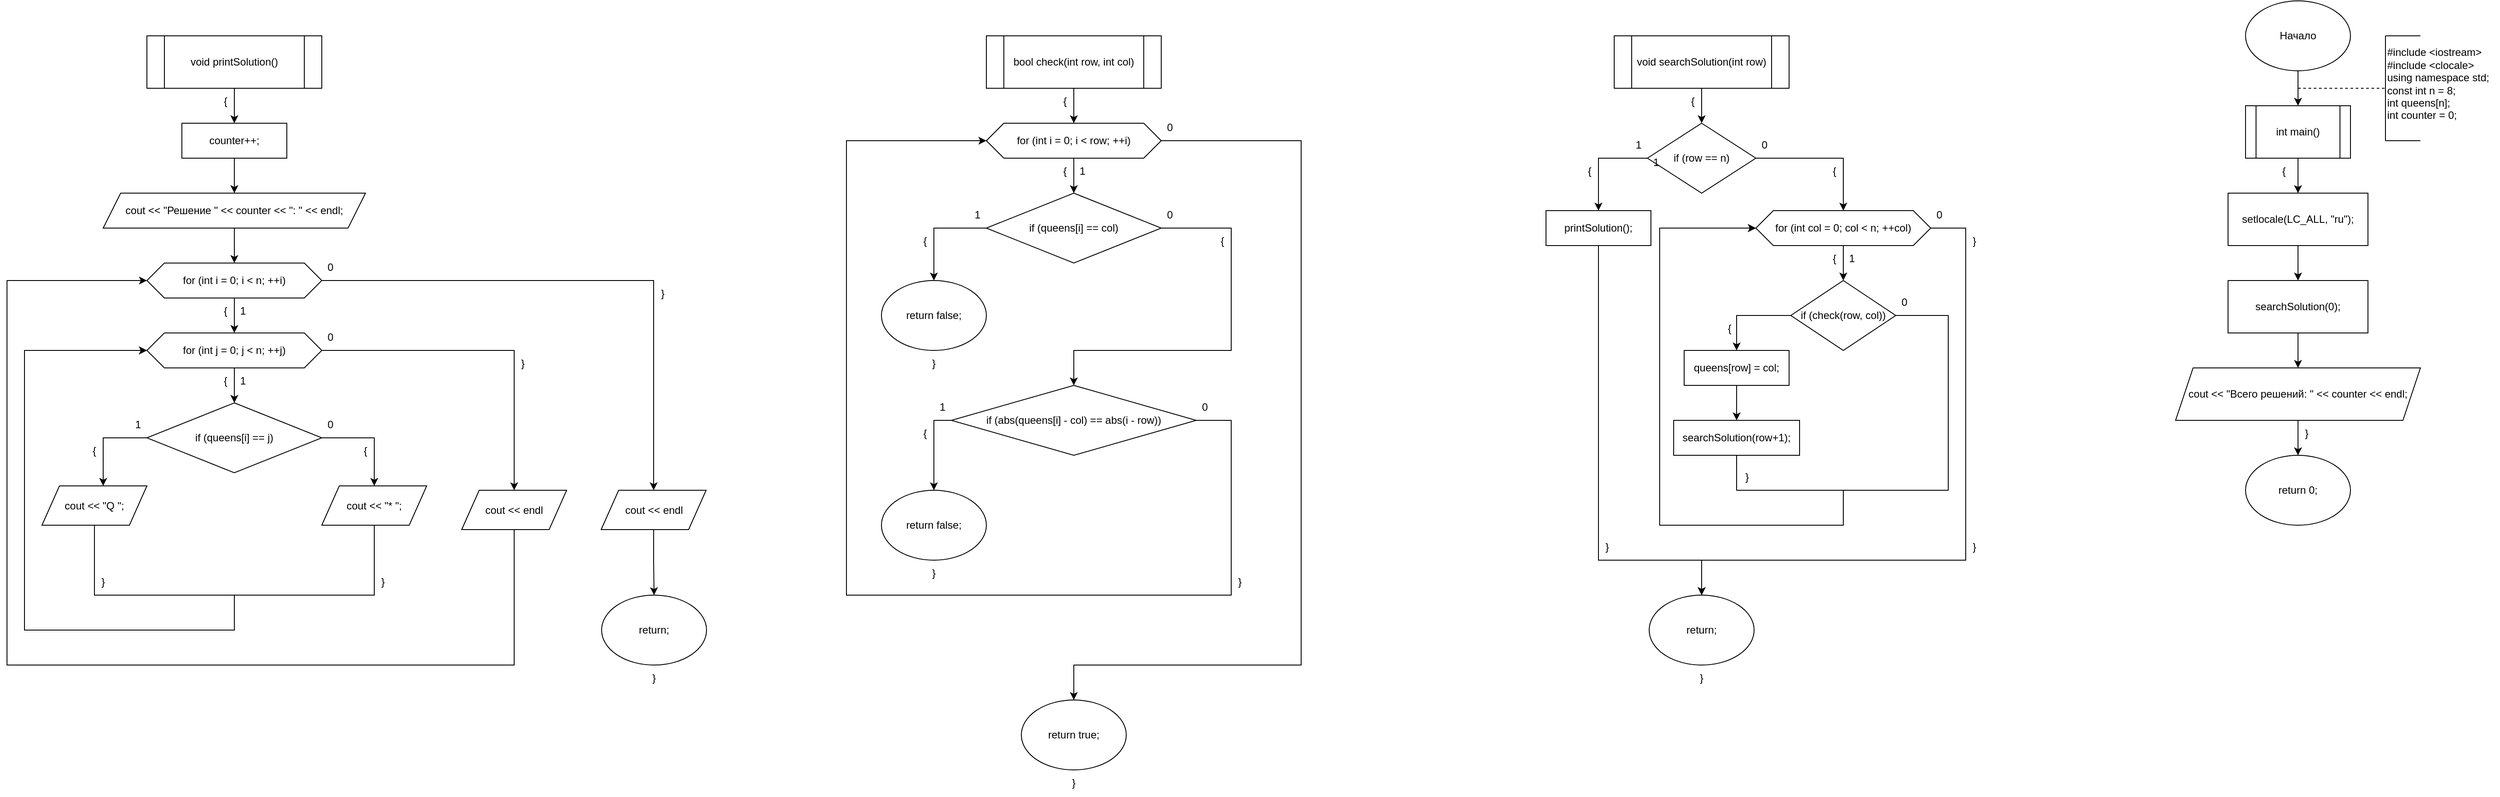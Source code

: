 <mxfile version="26.0.4">
  <diagram name="Страница — 1" id="rJi3xO7tua9apViE8GUg">
    <mxGraphModel dx="3635" dy="844" grid="0" gridSize="10" guides="1" tooltips="1" connect="1" arrows="1" fold="1" page="0" pageScale="1" pageWidth="827" pageHeight="1169" math="0" shadow="0">
      <root>
        <mxCell id="0" />
        <mxCell id="1" parent="0" />
        <mxCell id="iYY0_jTWg9ec6acnx6gv-4" style="edgeStyle=orthogonalEdgeStyle;rounded=0;orthogonalLoop=1;jettySize=auto;html=1;entryX=0.5;entryY=0;entryDx=0;entryDy=0;" edge="1" parent="1" source="iYY0_jTWg9ec6acnx6gv-1" target="iYY0_jTWg9ec6acnx6gv-3">
          <mxGeometry relative="1" as="geometry" />
        </mxCell>
        <mxCell id="iYY0_jTWg9ec6acnx6gv-1" value="Начало" style="ellipse;whiteSpace=wrap;html=1;" vertex="1" parent="1">
          <mxGeometry x="360" width="120" height="80" as="geometry" />
        </mxCell>
        <mxCell id="iYY0_jTWg9ec6acnx6gv-2" value="#include &amp;lt;iostream&amp;gt;&lt;div&gt;#include &amp;lt;clocale&amp;gt;&lt;/div&gt;&lt;div&gt;using namespace std;&lt;/div&gt;&lt;div&gt;const int n = 8;&lt;/div&gt;&lt;div&gt;int queens[n];&lt;/div&gt;&lt;div&gt;int counter = 0;&lt;/div&gt;" style="text;html=1;align=left;verticalAlign=middle;whiteSpace=wrap;rounded=0;" vertex="1" parent="1">
          <mxGeometry x="520" y="50" width="130" height="90" as="geometry" />
        </mxCell>
        <mxCell id="iYY0_jTWg9ec6acnx6gv-10" style="edgeStyle=orthogonalEdgeStyle;rounded=0;orthogonalLoop=1;jettySize=auto;html=1;entryX=0.5;entryY=0;entryDx=0;entryDy=0;" edge="1" parent="1" source="iYY0_jTWg9ec6acnx6gv-3" target="iYY0_jTWg9ec6acnx6gv-9">
          <mxGeometry relative="1" as="geometry" />
        </mxCell>
        <mxCell id="iYY0_jTWg9ec6acnx6gv-3" value="int main()" style="shape=process;whiteSpace=wrap;html=1;backgroundOutline=1;" vertex="1" parent="1">
          <mxGeometry x="360" y="120" width="120" height="60" as="geometry" />
        </mxCell>
        <mxCell id="iYY0_jTWg9ec6acnx6gv-5" value="" style="endArrow=none;dashed=1;html=1;rounded=0;" edge="1" parent="1">
          <mxGeometry width="50" height="50" relative="1" as="geometry">
            <mxPoint x="420" y="100" as="sourcePoint" />
            <mxPoint x="520" y="100" as="targetPoint" />
          </mxGeometry>
        </mxCell>
        <mxCell id="iYY0_jTWg9ec6acnx6gv-6" value="" style="endArrow=none;html=1;rounded=0;" edge="1" parent="1">
          <mxGeometry width="50" height="50" relative="1" as="geometry">
            <mxPoint x="520" y="160" as="sourcePoint" />
            <mxPoint x="520" y="40" as="targetPoint" />
          </mxGeometry>
        </mxCell>
        <mxCell id="iYY0_jTWg9ec6acnx6gv-7" value="" style="endArrow=none;html=1;rounded=0;" edge="1" parent="1">
          <mxGeometry width="50" height="50" relative="1" as="geometry">
            <mxPoint x="520" y="40" as="sourcePoint" />
            <mxPoint x="560" y="40" as="targetPoint" />
          </mxGeometry>
        </mxCell>
        <mxCell id="iYY0_jTWg9ec6acnx6gv-8" value="" style="endArrow=none;html=1;rounded=0;" edge="1" parent="1">
          <mxGeometry width="50" height="50" relative="1" as="geometry">
            <mxPoint x="520" y="160" as="sourcePoint" />
            <mxPoint x="560" y="160" as="targetPoint" />
          </mxGeometry>
        </mxCell>
        <mxCell id="iYY0_jTWg9ec6acnx6gv-12" style="edgeStyle=orthogonalEdgeStyle;rounded=0;orthogonalLoop=1;jettySize=auto;html=1;" edge="1" parent="1" source="iYY0_jTWg9ec6acnx6gv-9" target="iYY0_jTWg9ec6acnx6gv-11">
          <mxGeometry relative="1" as="geometry" />
        </mxCell>
        <mxCell id="iYY0_jTWg9ec6acnx6gv-9" value="setlocale(LC_ALL, &quot;ru&quot;);" style="rounded=0;whiteSpace=wrap;html=1;" vertex="1" parent="1">
          <mxGeometry x="340" y="220" width="160" height="60" as="geometry" />
        </mxCell>
        <mxCell id="iYY0_jTWg9ec6acnx6gv-14" style="edgeStyle=orthogonalEdgeStyle;rounded=0;orthogonalLoop=1;jettySize=auto;html=1;entryX=0.5;entryY=0;entryDx=0;entryDy=0;" edge="1" parent="1" source="iYY0_jTWg9ec6acnx6gv-11" target="iYY0_jTWg9ec6acnx6gv-13">
          <mxGeometry relative="1" as="geometry" />
        </mxCell>
        <mxCell id="iYY0_jTWg9ec6acnx6gv-11" value="searchSolution(0);" style="rounded=0;whiteSpace=wrap;html=1;" vertex="1" parent="1">
          <mxGeometry x="340" y="320" width="160" height="60" as="geometry" />
        </mxCell>
        <mxCell id="iYY0_jTWg9ec6acnx6gv-16" style="edgeStyle=orthogonalEdgeStyle;rounded=0;orthogonalLoop=1;jettySize=auto;html=1;entryX=0.5;entryY=0;entryDx=0;entryDy=0;" edge="1" parent="1" source="iYY0_jTWg9ec6acnx6gv-13" target="iYY0_jTWg9ec6acnx6gv-15">
          <mxGeometry relative="1" as="geometry" />
        </mxCell>
        <mxCell id="iYY0_jTWg9ec6acnx6gv-13" value="cout &amp;lt;&amp;lt; &quot;Всего решений: &quot; &amp;lt;&amp;lt; counter &amp;lt;&amp;lt; endl;" style="shape=parallelogram;perimeter=parallelogramPerimeter;whiteSpace=wrap;html=1;fixedSize=1;" vertex="1" parent="1">
          <mxGeometry x="280" y="420" width="280" height="60" as="geometry" />
        </mxCell>
        <mxCell id="iYY0_jTWg9ec6acnx6gv-15" value="return 0;" style="ellipse;whiteSpace=wrap;html=1;" vertex="1" parent="1">
          <mxGeometry x="360" y="520" width="120" height="80" as="geometry" />
        </mxCell>
        <mxCell id="iYY0_jTWg9ec6acnx6gv-19" style="edgeStyle=orthogonalEdgeStyle;rounded=0;orthogonalLoop=1;jettySize=auto;html=1;entryX=0.5;entryY=0;entryDx=0;entryDy=0;" edge="1" parent="1" source="iYY0_jTWg9ec6acnx6gv-17" target="iYY0_jTWg9ec6acnx6gv-18">
          <mxGeometry relative="1" as="geometry" />
        </mxCell>
        <mxCell id="iYY0_jTWg9ec6acnx6gv-17" value="void searchSolution(int row)" style="shape=process;whiteSpace=wrap;html=1;backgroundOutline=1;" vertex="1" parent="1">
          <mxGeometry x="-362" y="40" width="200" height="60" as="geometry" />
        </mxCell>
        <mxCell id="iYY0_jTWg9ec6acnx6gv-21" style="edgeStyle=orthogonalEdgeStyle;rounded=0;orthogonalLoop=1;jettySize=auto;html=1;entryX=0.5;entryY=0;entryDx=0;entryDy=0;" edge="1" parent="1" source="iYY0_jTWg9ec6acnx6gv-18" target="iYY0_jTWg9ec6acnx6gv-20">
          <mxGeometry relative="1" as="geometry">
            <Array as="points">
              <mxPoint x="-380" y="180" />
            </Array>
          </mxGeometry>
        </mxCell>
        <mxCell id="iYY0_jTWg9ec6acnx6gv-23" style="edgeStyle=orthogonalEdgeStyle;rounded=0;orthogonalLoop=1;jettySize=auto;html=1;entryX=0.5;entryY=0;entryDx=0;entryDy=0;" edge="1" parent="1" source="iYY0_jTWg9ec6acnx6gv-18" target="iYY0_jTWg9ec6acnx6gv-22">
          <mxGeometry relative="1" as="geometry">
            <Array as="points">
              <mxPoint x="-100" y="180" />
            </Array>
          </mxGeometry>
        </mxCell>
        <mxCell id="iYY0_jTWg9ec6acnx6gv-18" value="if (row == n)" style="rhombus;whiteSpace=wrap;html=1;" vertex="1" parent="1">
          <mxGeometry x="-324" y="140" width="124" height="80" as="geometry" />
        </mxCell>
        <mxCell id="iYY0_jTWg9ec6acnx6gv-34" style="edgeStyle=orthogonalEdgeStyle;rounded=0;orthogonalLoop=1;jettySize=auto;html=1;entryX=0.5;entryY=0;entryDx=0;entryDy=0;" edge="1" parent="1" source="iYY0_jTWg9ec6acnx6gv-20" target="iYY0_jTWg9ec6acnx6gv-33">
          <mxGeometry relative="1" as="geometry">
            <Array as="points">
              <mxPoint x="-380" y="640" />
              <mxPoint x="-262" y="640" />
            </Array>
          </mxGeometry>
        </mxCell>
        <mxCell id="iYY0_jTWg9ec6acnx6gv-20" value="printSolution();" style="rounded=0;whiteSpace=wrap;html=1;" vertex="1" parent="1">
          <mxGeometry x="-440" y="240" width="120" height="40" as="geometry" />
        </mxCell>
        <mxCell id="iYY0_jTWg9ec6acnx6gv-25" style="edgeStyle=orthogonalEdgeStyle;rounded=0;orthogonalLoop=1;jettySize=auto;html=1;entryX=0.5;entryY=0;entryDx=0;entryDy=0;" edge="1" parent="1" source="iYY0_jTWg9ec6acnx6gv-22" target="iYY0_jTWg9ec6acnx6gv-24">
          <mxGeometry relative="1" as="geometry" />
        </mxCell>
        <mxCell id="iYY0_jTWg9ec6acnx6gv-35" style="edgeStyle=orthogonalEdgeStyle;rounded=0;orthogonalLoop=1;jettySize=auto;html=1;entryX=0.5;entryY=0;entryDx=0;entryDy=0;" edge="1" parent="1" source="iYY0_jTWg9ec6acnx6gv-22" target="iYY0_jTWg9ec6acnx6gv-33">
          <mxGeometry relative="1" as="geometry">
            <Array as="points">
              <mxPoint x="40" y="260" />
              <mxPoint x="40" y="640" />
              <mxPoint x="-262" y="640" />
            </Array>
          </mxGeometry>
        </mxCell>
        <mxCell id="iYY0_jTWg9ec6acnx6gv-22" value="for (int col = 0; col &amp;lt; n; ++col)" style="shape=hexagon;perimeter=hexagonPerimeter2;whiteSpace=wrap;html=1;fixedSize=1;" vertex="1" parent="1">
          <mxGeometry x="-200" y="240" width="200" height="40" as="geometry" />
        </mxCell>
        <mxCell id="iYY0_jTWg9ec6acnx6gv-27" style="edgeStyle=orthogonalEdgeStyle;rounded=0;orthogonalLoop=1;jettySize=auto;html=1;entryX=0.5;entryY=0;entryDx=0;entryDy=0;" edge="1" parent="1" source="iYY0_jTWg9ec6acnx6gv-24" target="iYY0_jTWg9ec6acnx6gv-26">
          <mxGeometry relative="1" as="geometry" />
        </mxCell>
        <mxCell id="iYY0_jTWg9ec6acnx6gv-31" style="edgeStyle=orthogonalEdgeStyle;rounded=0;orthogonalLoop=1;jettySize=auto;html=1;entryX=0;entryY=0.5;entryDx=0;entryDy=0;" edge="1" parent="1" source="iYY0_jTWg9ec6acnx6gv-24" target="iYY0_jTWg9ec6acnx6gv-22">
          <mxGeometry relative="1" as="geometry">
            <Array as="points">
              <mxPoint x="20" y="360" />
              <mxPoint x="20" y="560" />
              <mxPoint x="-100" y="560" />
              <mxPoint x="-100" y="600" />
              <mxPoint x="-310" y="600" />
              <mxPoint x="-310" y="260" />
            </Array>
          </mxGeometry>
        </mxCell>
        <mxCell id="iYY0_jTWg9ec6acnx6gv-24" value="if (check(row, col))" style="rhombus;whiteSpace=wrap;html=1;" vertex="1" parent="1">
          <mxGeometry x="-160" y="320" width="120" height="80" as="geometry" />
        </mxCell>
        <mxCell id="iYY0_jTWg9ec6acnx6gv-29" style="edgeStyle=orthogonalEdgeStyle;rounded=0;orthogonalLoop=1;jettySize=auto;html=1;entryX=0.5;entryY=0;entryDx=0;entryDy=0;" edge="1" parent="1" source="iYY0_jTWg9ec6acnx6gv-26" target="iYY0_jTWg9ec6acnx6gv-28">
          <mxGeometry relative="1" as="geometry" />
        </mxCell>
        <mxCell id="iYY0_jTWg9ec6acnx6gv-26" value="queens[row] = col;" style="rounded=0;whiteSpace=wrap;html=1;" vertex="1" parent="1">
          <mxGeometry x="-282" y="400" width="120" height="40" as="geometry" />
        </mxCell>
        <mxCell id="iYY0_jTWg9ec6acnx6gv-30" style="edgeStyle=orthogonalEdgeStyle;rounded=0;orthogonalLoop=1;jettySize=auto;html=1;entryX=0;entryY=0.5;entryDx=0;entryDy=0;" edge="1" parent="1" source="iYY0_jTWg9ec6acnx6gv-28" target="iYY0_jTWg9ec6acnx6gv-22">
          <mxGeometry relative="1" as="geometry">
            <Array as="points">
              <mxPoint x="-222" y="560" />
              <mxPoint x="-100" y="560" />
              <mxPoint x="-100" y="600" />
              <mxPoint x="-310" y="600" />
              <mxPoint x="-310" y="260" />
            </Array>
          </mxGeometry>
        </mxCell>
        <mxCell id="iYY0_jTWg9ec6acnx6gv-28" value="searchSolution(row+1);" style="rounded=0;whiteSpace=wrap;html=1;" vertex="1" parent="1">
          <mxGeometry x="-294" y="480" width="144" height="40" as="geometry" />
        </mxCell>
        <mxCell id="iYY0_jTWg9ec6acnx6gv-33" value="return;" style="ellipse;whiteSpace=wrap;html=1;" vertex="1" parent="1">
          <mxGeometry x="-322" y="680" width="120" height="80" as="geometry" />
        </mxCell>
        <mxCell id="iYY0_jTWg9ec6acnx6gv-39" style="edgeStyle=orthogonalEdgeStyle;rounded=0;orthogonalLoop=1;jettySize=auto;html=1;entryX=0.5;entryY=0;entryDx=0;entryDy=0;" edge="1" parent="1" source="iYY0_jTWg9ec6acnx6gv-37" target="iYY0_jTWg9ec6acnx6gv-38">
          <mxGeometry relative="1" as="geometry" />
        </mxCell>
        <mxCell id="iYY0_jTWg9ec6acnx6gv-37" value="bool check(int row, int col)" style="shape=process;whiteSpace=wrap;html=1;backgroundOutline=1;" vertex="1" parent="1">
          <mxGeometry x="-1080" y="40" width="200" height="60" as="geometry" />
        </mxCell>
        <mxCell id="iYY0_jTWg9ec6acnx6gv-41" style="edgeStyle=orthogonalEdgeStyle;rounded=0;orthogonalLoop=1;jettySize=auto;html=1;entryX=0.5;entryY=0;entryDx=0;entryDy=0;" edge="1" parent="1" source="iYY0_jTWg9ec6acnx6gv-38" target="iYY0_jTWg9ec6acnx6gv-40">
          <mxGeometry relative="1" as="geometry" />
        </mxCell>
        <mxCell id="iYY0_jTWg9ec6acnx6gv-52" style="edgeStyle=orthogonalEdgeStyle;rounded=0;orthogonalLoop=1;jettySize=auto;html=1;entryX=0.5;entryY=0;entryDx=0;entryDy=0;" edge="1" parent="1" source="iYY0_jTWg9ec6acnx6gv-38" target="iYY0_jTWg9ec6acnx6gv-49">
          <mxGeometry relative="1" as="geometry">
            <Array as="points">
              <mxPoint x="-720" y="160" />
              <mxPoint x="-720" y="760" />
              <mxPoint x="-980" y="760" />
            </Array>
          </mxGeometry>
        </mxCell>
        <mxCell id="iYY0_jTWg9ec6acnx6gv-38" value="for (int i = 0; i &amp;lt; row; ++i)" style="shape=hexagon;perimeter=hexagonPerimeter2;whiteSpace=wrap;html=1;fixedSize=1;" vertex="1" parent="1">
          <mxGeometry x="-1080" y="140" width="200" height="40" as="geometry" />
        </mxCell>
        <mxCell id="iYY0_jTWg9ec6acnx6gv-43" style="edgeStyle=orthogonalEdgeStyle;rounded=0;orthogonalLoop=1;jettySize=auto;html=1;entryX=0.5;entryY=0;entryDx=0;entryDy=0;" edge="1" parent="1" source="iYY0_jTWg9ec6acnx6gv-40" target="iYY0_jTWg9ec6acnx6gv-42">
          <mxGeometry relative="1" as="geometry">
            <Array as="points">
              <mxPoint x="-1140" y="260" />
            </Array>
          </mxGeometry>
        </mxCell>
        <mxCell id="iYY0_jTWg9ec6acnx6gv-46" style="edgeStyle=orthogonalEdgeStyle;rounded=0;orthogonalLoop=1;jettySize=auto;html=1;entryX=0.5;entryY=0;entryDx=0;entryDy=0;" edge="1" parent="1" source="iYY0_jTWg9ec6acnx6gv-40" target="iYY0_jTWg9ec6acnx6gv-44">
          <mxGeometry relative="1" as="geometry">
            <Array as="points">
              <mxPoint x="-800" y="260" />
              <mxPoint x="-800" y="400" />
              <mxPoint x="-980" y="400" />
            </Array>
          </mxGeometry>
        </mxCell>
        <mxCell id="iYY0_jTWg9ec6acnx6gv-40" value="if (queens[i] == col)" style="rhombus;whiteSpace=wrap;html=1;" vertex="1" parent="1">
          <mxGeometry x="-1080" y="220" width="200" height="80" as="geometry" />
        </mxCell>
        <mxCell id="iYY0_jTWg9ec6acnx6gv-42" value="return false;" style="ellipse;whiteSpace=wrap;html=1;" vertex="1" parent="1">
          <mxGeometry x="-1200" y="320" width="120" height="80" as="geometry" />
        </mxCell>
        <mxCell id="iYY0_jTWg9ec6acnx6gv-48" style="edgeStyle=orthogonalEdgeStyle;rounded=0;orthogonalLoop=1;jettySize=auto;html=1;entryX=0.5;entryY=0;entryDx=0;entryDy=0;" edge="1" parent="1" source="iYY0_jTWg9ec6acnx6gv-44" target="iYY0_jTWg9ec6acnx6gv-47">
          <mxGeometry relative="1" as="geometry">
            <Array as="points">
              <mxPoint x="-1140" y="480" />
            </Array>
          </mxGeometry>
        </mxCell>
        <mxCell id="iYY0_jTWg9ec6acnx6gv-51" style="edgeStyle=orthogonalEdgeStyle;rounded=0;orthogonalLoop=1;jettySize=auto;html=1;entryX=0;entryY=0.5;entryDx=0;entryDy=0;" edge="1" parent="1" source="iYY0_jTWg9ec6acnx6gv-44" target="iYY0_jTWg9ec6acnx6gv-38">
          <mxGeometry relative="1" as="geometry">
            <Array as="points">
              <mxPoint x="-800" y="480" />
              <mxPoint x="-800" y="680" />
              <mxPoint x="-1240" y="680" />
              <mxPoint x="-1240" y="160" />
            </Array>
          </mxGeometry>
        </mxCell>
        <mxCell id="iYY0_jTWg9ec6acnx6gv-44" value="if (abs(queens[i] - col) == abs(i - row))" style="rhombus;whiteSpace=wrap;html=1;" vertex="1" parent="1">
          <mxGeometry x="-1120" y="440" width="280" height="80" as="geometry" />
        </mxCell>
        <mxCell id="iYY0_jTWg9ec6acnx6gv-47" value="return false;" style="ellipse;whiteSpace=wrap;html=1;" vertex="1" parent="1">
          <mxGeometry x="-1200" y="560" width="120" height="80" as="geometry" />
        </mxCell>
        <mxCell id="iYY0_jTWg9ec6acnx6gv-49" value="return true;" style="ellipse;whiteSpace=wrap;html=1;" vertex="1" parent="1">
          <mxGeometry x="-1040" y="800" width="120" height="80" as="geometry" />
        </mxCell>
        <mxCell id="iYY0_jTWg9ec6acnx6gv-55" style="edgeStyle=orthogonalEdgeStyle;rounded=0;orthogonalLoop=1;jettySize=auto;html=1;entryX=0.5;entryY=0;entryDx=0;entryDy=0;" edge="1" parent="1" source="iYY0_jTWg9ec6acnx6gv-53" target="iYY0_jTWg9ec6acnx6gv-54">
          <mxGeometry relative="1" as="geometry" />
        </mxCell>
        <mxCell id="iYY0_jTWg9ec6acnx6gv-53" value="void printSolution()" style="shape=process;whiteSpace=wrap;html=1;backgroundOutline=1;" vertex="1" parent="1">
          <mxGeometry x="-2040" y="40" width="200" height="60" as="geometry" />
        </mxCell>
        <mxCell id="iYY0_jTWg9ec6acnx6gv-57" style="edgeStyle=orthogonalEdgeStyle;rounded=0;orthogonalLoop=1;jettySize=auto;html=1;entryX=0.5;entryY=0;entryDx=0;entryDy=0;" edge="1" parent="1" source="iYY0_jTWg9ec6acnx6gv-54" target="iYY0_jTWg9ec6acnx6gv-56">
          <mxGeometry relative="1" as="geometry" />
        </mxCell>
        <mxCell id="iYY0_jTWg9ec6acnx6gv-54" value="counter++;" style="rounded=0;whiteSpace=wrap;html=1;" vertex="1" parent="1">
          <mxGeometry x="-2000" y="140" width="120" height="40" as="geometry" />
        </mxCell>
        <mxCell id="iYY0_jTWg9ec6acnx6gv-59" style="edgeStyle=orthogonalEdgeStyle;rounded=0;orthogonalLoop=1;jettySize=auto;html=1;entryX=0.5;entryY=0;entryDx=0;entryDy=0;" edge="1" parent="1" source="iYY0_jTWg9ec6acnx6gv-56" target="iYY0_jTWg9ec6acnx6gv-58">
          <mxGeometry relative="1" as="geometry" />
        </mxCell>
        <mxCell id="iYY0_jTWg9ec6acnx6gv-56" value="cout &amp;lt;&amp;lt; &quot;Решение &quot; &amp;lt;&amp;lt; counter &amp;lt;&amp;lt; &quot;: &quot; &amp;lt;&amp;lt; endl;" style="shape=parallelogram;perimeter=parallelogramPerimeter;whiteSpace=wrap;html=1;fixedSize=1;" vertex="1" parent="1">
          <mxGeometry x="-2090" y="220" width="300" height="40" as="geometry" />
        </mxCell>
        <mxCell id="iYY0_jTWg9ec6acnx6gv-61" style="edgeStyle=orthogonalEdgeStyle;rounded=0;orthogonalLoop=1;jettySize=auto;html=1;entryX=0.5;entryY=0;entryDx=0;entryDy=0;" edge="1" parent="1" source="iYY0_jTWg9ec6acnx6gv-58" target="iYY0_jTWg9ec6acnx6gv-60">
          <mxGeometry relative="1" as="geometry" />
        </mxCell>
        <mxCell id="iYY0_jTWg9ec6acnx6gv-77" style="edgeStyle=orthogonalEdgeStyle;rounded=0;orthogonalLoop=1;jettySize=auto;html=1;entryX=0.5;entryY=0;entryDx=0;entryDy=0;" edge="1" parent="1" source="iYY0_jTWg9ec6acnx6gv-58" target="iYY0_jTWg9ec6acnx6gv-76">
          <mxGeometry relative="1" as="geometry" />
        </mxCell>
        <mxCell id="iYY0_jTWg9ec6acnx6gv-58" value="for (int i = 0; i &amp;lt; n; ++i)" style="shape=hexagon;perimeter=hexagonPerimeter2;whiteSpace=wrap;html=1;fixedSize=1;" vertex="1" parent="1">
          <mxGeometry x="-2040" y="300" width="200" height="40" as="geometry" />
        </mxCell>
        <mxCell id="iYY0_jTWg9ec6acnx6gv-64" style="edgeStyle=orthogonalEdgeStyle;rounded=0;orthogonalLoop=1;jettySize=auto;html=1;entryX=0.5;entryY=0;entryDx=0;entryDy=0;" edge="1" parent="1" source="iYY0_jTWg9ec6acnx6gv-60" target="iYY0_jTWg9ec6acnx6gv-63">
          <mxGeometry relative="1" as="geometry" />
        </mxCell>
        <mxCell id="iYY0_jTWg9ec6acnx6gv-73" style="edgeStyle=orthogonalEdgeStyle;rounded=0;orthogonalLoop=1;jettySize=auto;html=1;entryX=0.5;entryY=0;entryDx=0;entryDy=0;" edge="1" parent="1" source="iYY0_jTWg9ec6acnx6gv-60" target="iYY0_jTWg9ec6acnx6gv-72">
          <mxGeometry relative="1" as="geometry" />
        </mxCell>
        <mxCell id="iYY0_jTWg9ec6acnx6gv-60" value="for (int j = 0; j &amp;lt; n; ++j)" style="shape=hexagon;perimeter=hexagonPerimeter2;whiteSpace=wrap;html=1;fixedSize=1;" vertex="1" parent="1">
          <mxGeometry x="-2040" y="380" width="200" height="40" as="geometry" />
        </mxCell>
        <mxCell id="iYY0_jTWg9ec6acnx6gv-66" style="edgeStyle=orthogonalEdgeStyle;rounded=0;orthogonalLoop=1;jettySize=auto;html=1;" edge="1" parent="1" source="iYY0_jTWg9ec6acnx6gv-63" target="iYY0_jTWg9ec6acnx6gv-65">
          <mxGeometry relative="1" as="geometry">
            <Array as="points">
              <mxPoint x="-2090" y="500" />
            </Array>
          </mxGeometry>
        </mxCell>
        <mxCell id="iYY0_jTWg9ec6acnx6gv-68" style="edgeStyle=orthogonalEdgeStyle;rounded=0;orthogonalLoop=1;jettySize=auto;html=1;entryX=0.5;entryY=0;entryDx=0;entryDy=0;" edge="1" parent="1" source="iYY0_jTWg9ec6acnx6gv-63" target="iYY0_jTWg9ec6acnx6gv-67">
          <mxGeometry relative="1" as="geometry">
            <Array as="points">
              <mxPoint x="-1780" y="500" />
            </Array>
          </mxGeometry>
        </mxCell>
        <mxCell id="iYY0_jTWg9ec6acnx6gv-63" value="if (queens[i] == j)" style="rhombus;whiteSpace=wrap;html=1;" vertex="1" parent="1">
          <mxGeometry x="-2040" y="460" width="200" height="80" as="geometry" />
        </mxCell>
        <mxCell id="iYY0_jTWg9ec6acnx6gv-70" style="edgeStyle=orthogonalEdgeStyle;rounded=0;orthogonalLoop=1;jettySize=auto;html=1;entryX=0;entryY=0.5;entryDx=0;entryDy=0;" edge="1" parent="1" source="iYY0_jTWg9ec6acnx6gv-65" target="iYY0_jTWg9ec6acnx6gv-60">
          <mxGeometry relative="1" as="geometry">
            <Array as="points">
              <mxPoint x="-2100" y="680" />
              <mxPoint x="-1940" y="680" />
              <mxPoint x="-1940" y="720" />
              <mxPoint x="-2180" y="720" />
              <mxPoint x="-2180" y="400" />
            </Array>
          </mxGeometry>
        </mxCell>
        <mxCell id="iYY0_jTWg9ec6acnx6gv-65" value="cout &amp;lt;&amp;lt; &quot;Q &quot;;" style="shape=parallelogram;perimeter=parallelogramPerimeter;whiteSpace=wrap;html=1;fixedSize=1;" vertex="1" parent="1">
          <mxGeometry x="-2160" y="555" width="120" height="45" as="geometry" />
        </mxCell>
        <mxCell id="iYY0_jTWg9ec6acnx6gv-69" style="edgeStyle=orthogonalEdgeStyle;rounded=0;orthogonalLoop=1;jettySize=auto;html=1;entryX=0;entryY=0.5;entryDx=0;entryDy=0;" edge="1" parent="1" source="iYY0_jTWg9ec6acnx6gv-67" target="iYY0_jTWg9ec6acnx6gv-60">
          <mxGeometry relative="1" as="geometry">
            <Array as="points">
              <mxPoint x="-1780" y="680" />
              <mxPoint x="-1940" y="680" />
              <mxPoint x="-1940" y="720" />
              <mxPoint x="-2180" y="720" />
              <mxPoint x="-2180" y="400" />
            </Array>
          </mxGeometry>
        </mxCell>
        <mxCell id="iYY0_jTWg9ec6acnx6gv-67" value="cout &amp;lt;&amp;lt; &quot;* &quot;;" style="shape=parallelogram;perimeter=parallelogramPerimeter;whiteSpace=wrap;html=1;fixedSize=1;" vertex="1" parent="1">
          <mxGeometry x="-1840" y="555" width="120" height="45" as="geometry" />
        </mxCell>
        <mxCell id="iYY0_jTWg9ec6acnx6gv-74" style="edgeStyle=orthogonalEdgeStyle;rounded=0;orthogonalLoop=1;jettySize=auto;html=1;entryX=0;entryY=0.5;entryDx=0;entryDy=0;" edge="1" parent="1" source="iYY0_jTWg9ec6acnx6gv-72" target="iYY0_jTWg9ec6acnx6gv-58">
          <mxGeometry relative="1" as="geometry">
            <Array as="points">
              <mxPoint x="-1620" y="760" />
              <mxPoint x="-2200" y="760" />
              <mxPoint x="-2200" y="320" />
            </Array>
          </mxGeometry>
        </mxCell>
        <mxCell id="iYY0_jTWg9ec6acnx6gv-72" value="cout &amp;lt;&amp;lt; endl" style="shape=parallelogram;perimeter=parallelogramPerimeter;whiteSpace=wrap;html=1;fixedSize=1;" vertex="1" parent="1">
          <mxGeometry x="-1680" y="560" width="120" height="45" as="geometry" />
        </mxCell>
        <mxCell id="iYY0_jTWg9ec6acnx6gv-79" style="edgeStyle=orthogonalEdgeStyle;rounded=0;orthogonalLoop=1;jettySize=auto;html=1;entryX=0.5;entryY=0;entryDx=0;entryDy=0;" edge="1" parent="1" source="iYY0_jTWg9ec6acnx6gv-76" target="iYY0_jTWg9ec6acnx6gv-78">
          <mxGeometry relative="1" as="geometry" />
        </mxCell>
        <mxCell id="iYY0_jTWg9ec6acnx6gv-76" value="cout &amp;lt;&amp;lt; endl" style="shape=parallelogram;perimeter=parallelogramPerimeter;whiteSpace=wrap;html=1;fixedSize=1;" vertex="1" parent="1">
          <mxGeometry x="-1520.5" y="560" width="120" height="45" as="geometry" />
        </mxCell>
        <mxCell id="iYY0_jTWg9ec6acnx6gv-78" value="return;" style="ellipse;whiteSpace=wrap;html=1;" vertex="1" parent="1">
          <mxGeometry x="-1520" y="680" width="120" height="80" as="geometry" />
        </mxCell>
        <mxCell id="iYY0_jTWg9ec6acnx6gv-80" value="{" style="text;html=1;align=center;verticalAlign=middle;whiteSpace=wrap;rounded=0;" vertex="1" parent="1">
          <mxGeometry x="394" y="180" width="20" height="30" as="geometry" />
        </mxCell>
        <mxCell id="iYY0_jTWg9ec6acnx6gv-82" value="{" style="text;html=1;align=center;verticalAlign=middle;whiteSpace=wrap;rounded=0;" vertex="1" parent="1">
          <mxGeometry x="-282" y="100" width="20" height="30" as="geometry" />
        </mxCell>
        <mxCell id="iYY0_jTWg9ec6acnx6gv-83" value="{" style="text;html=1;align=center;verticalAlign=middle;whiteSpace=wrap;rounded=0;" vertex="1" parent="1">
          <mxGeometry x="-120" y="280" width="20" height="30" as="geometry" />
        </mxCell>
        <mxCell id="iYY0_jTWg9ec6acnx6gv-84" value="{" style="text;html=1;align=center;verticalAlign=middle;whiteSpace=wrap;rounded=0;" vertex="1" parent="1">
          <mxGeometry x="-240" y="360" width="20" height="30" as="geometry" />
        </mxCell>
        <mxCell id="iYY0_jTWg9ec6acnx6gv-85" value="{" style="text;html=1;align=center;verticalAlign=middle;whiteSpace=wrap;rounded=0;" vertex="1" parent="1">
          <mxGeometry x="-400" y="180" width="20" height="30" as="geometry" />
        </mxCell>
        <mxCell id="iYY0_jTWg9ec6acnx6gv-86" value="{" style="text;html=1;align=center;verticalAlign=middle;whiteSpace=wrap;rounded=0;" vertex="1" parent="1">
          <mxGeometry x="-1000" y="100" width="20" height="30" as="geometry" />
        </mxCell>
        <mxCell id="iYY0_jTWg9ec6acnx6gv-87" value="{" style="text;html=1;align=center;verticalAlign=middle;whiteSpace=wrap;rounded=0;" vertex="1" parent="1">
          <mxGeometry x="-1000" y="180" width="20" height="30" as="geometry" />
        </mxCell>
        <mxCell id="iYY0_jTWg9ec6acnx6gv-88" value="{" style="text;html=1;align=center;verticalAlign=middle;whiteSpace=wrap;rounded=0;" vertex="1" parent="1">
          <mxGeometry x="-1160" y="260" width="20" height="30" as="geometry" />
        </mxCell>
        <mxCell id="iYY0_jTWg9ec6acnx6gv-89" value="{" style="text;html=1;align=center;verticalAlign=middle;whiteSpace=wrap;rounded=0;" vertex="1" parent="1">
          <mxGeometry x="-820" y="260" width="20" height="30" as="geometry" />
        </mxCell>
        <mxCell id="iYY0_jTWg9ec6acnx6gv-90" value="{" style="text;html=1;align=center;verticalAlign=middle;whiteSpace=wrap;rounded=0;" vertex="1" parent="1">
          <mxGeometry x="-1160" y="480" width="20" height="30" as="geometry" />
        </mxCell>
        <mxCell id="iYY0_jTWg9ec6acnx6gv-92" value="{" style="text;html=1;align=center;verticalAlign=middle;whiteSpace=wrap;rounded=0;" vertex="1" parent="1">
          <mxGeometry x="-1960" y="100" width="20" height="30" as="geometry" />
        </mxCell>
        <mxCell id="iYY0_jTWg9ec6acnx6gv-94" value="{" style="text;html=1;align=center;verticalAlign=middle;whiteSpace=wrap;rounded=0;" vertex="1" parent="1">
          <mxGeometry x="-1960" y="340" width="20" height="30" as="geometry" />
        </mxCell>
        <mxCell id="iYY0_jTWg9ec6acnx6gv-95" value="{" style="text;html=1;align=center;verticalAlign=middle;whiteSpace=wrap;rounded=0;" vertex="1" parent="1">
          <mxGeometry x="-1960" y="420" width="20" height="30" as="geometry" />
        </mxCell>
        <mxCell id="iYY0_jTWg9ec6acnx6gv-96" value="{" style="text;html=1;align=center;verticalAlign=middle;whiteSpace=wrap;rounded=0;" vertex="1" parent="1">
          <mxGeometry x="-2110" y="500" width="20" height="30" as="geometry" />
        </mxCell>
        <mxCell id="iYY0_jTWg9ec6acnx6gv-97" value="{" style="text;html=1;align=center;verticalAlign=middle;whiteSpace=wrap;rounded=0;" vertex="1" parent="1">
          <mxGeometry x="-1800" y="500" width="20" height="30" as="geometry" />
        </mxCell>
        <mxCell id="iYY0_jTWg9ec6acnx6gv-99" value="}" style="text;html=1;align=center;verticalAlign=middle;whiteSpace=wrap;rounded=0;" vertex="1" parent="1">
          <mxGeometry x="420" y="480" width="20" height="30" as="geometry" />
        </mxCell>
        <mxCell id="iYY0_jTWg9ec6acnx6gv-100" value="}" style="text;html=1;align=center;verticalAlign=middle;whiteSpace=wrap;rounded=0;" vertex="1" parent="1">
          <mxGeometry x="40" y="260" width="20" height="30" as="geometry" />
        </mxCell>
        <mxCell id="iYY0_jTWg9ec6acnx6gv-101" value="{" style="text;html=1;align=center;verticalAlign=middle;whiteSpace=wrap;rounded=0;" vertex="1" parent="1">
          <mxGeometry x="-120" y="180" width="20" height="30" as="geometry" />
        </mxCell>
        <mxCell id="iYY0_jTWg9ec6acnx6gv-103" value="}" style="text;html=1;align=center;verticalAlign=middle;whiteSpace=wrap;rounded=0;" vertex="1" parent="1">
          <mxGeometry x="-272" y="760" width="20" height="30" as="geometry" />
        </mxCell>
        <mxCell id="iYY0_jTWg9ec6acnx6gv-104" value="}" style="text;html=1;align=center;verticalAlign=middle;whiteSpace=wrap;rounded=0;" vertex="1" parent="1">
          <mxGeometry x="-380" y="610" width="20" height="30" as="geometry" />
        </mxCell>
        <mxCell id="iYY0_jTWg9ec6acnx6gv-105" value="}" style="text;html=1;align=center;verticalAlign=middle;whiteSpace=wrap;rounded=0;" vertex="1" parent="1">
          <mxGeometry x="-220" y="530" width="20" height="30" as="geometry" />
        </mxCell>
        <mxCell id="iYY0_jTWg9ec6acnx6gv-106" value="}" style="text;html=1;align=center;verticalAlign=middle;whiteSpace=wrap;rounded=0;" vertex="1" parent="1">
          <mxGeometry x="40" y="610" width="20" height="30" as="geometry" />
        </mxCell>
        <mxCell id="iYY0_jTWg9ec6acnx6gv-107" value="}" style="text;html=1;align=center;verticalAlign=middle;whiteSpace=wrap;rounded=0;" vertex="1" parent="1">
          <mxGeometry x="-990" y="880" width="20" height="30" as="geometry" />
        </mxCell>
        <mxCell id="iYY0_jTWg9ec6acnx6gv-108" value="}" style="text;html=1;align=center;verticalAlign=middle;whiteSpace=wrap;rounded=0;" vertex="1" parent="1">
          <mxGeometry x="-1150" y="640" width="20" height="30" as="geometry" />
        </mxCell>
        <mxCell id="iYY0_jTWg9ec6acnx6gv-109" value="}" style="text;html=1;align=center;verticalAlign=middle;whiteSpace=wrap;rounded=0;" vertex="1" parent="1">
          <mxGeometry x="-1150" y="400" width="20" height="30" as="geometry" />
        </mxCell>
        <mxCell id="iYY0_jTWg9ec6acnx6gv-110" value="}" style="text;html=1;align=center;verticalAlign=middle;whiteSpace=wrap;rounded=0;" vertex="1" parent="1">
          <mxGeometry x="-800" y="650" width="20" height="30" as="geometry" />
        </mxCell>
        <mxCell id="iYY0_jTWg9ec6acnx6gv-111" value="}" style="text;html=1;align=center;verticalAlign=middle;whiteSpace=wrap;rounded=0;" vertex="1" parent="1">
          <mxGeometry x="-1470.5" y="760" width="20" height="30" as="geometry" />
        </mxCell>
        <mxCell id="iYY0_jTWg9ec6acnx6gv-112" value="}" style="text;html=1;align=center;verticalAlign=middle;whiteSpace=wrap;rounded=0;" vertex="1" parent="1">
          <mxGeometry x="-1460" y="320" width="20" height="30" as="geometry" />
        </mxCell>
        <mxCell id="iYY0_jTWg9ec6acnx6gv-113" value="}" style="text;html=1;align=center;verticalAlign=middle;whiteSpace=wrap;rounded=0;" vertex="1" parent="1">
          <mxGeometry x="-1620" y="400" width="20" height="30" as="geometry" />
        </mxCell>
        <mxCell id="iYY0_jTWg9ec6acnx6gv-114" value="}" style="text;html=1;align=center;verticalAlign=middle;whiteSpace=wrap;rounded=0;" vertex="1" parent="1">
          <mxGeometry x="-1780" y="650" width="20" height="30" as="geometry" />
        </mxCell>
        <mxCell id="iYY0_jTWg9ec6acnx6gv-115" value="}" style="text;html=1;align=center;verticalAlign=middle;whiteSpace=wrap;rounded=0;" vertex="1" parent="1">
          <mxGeometry x="-2100" y="650" width="20" height="30" as="geometry" />
        </mxCell>
        <mxCell id="iYY0_jTWg9ec6acnx6gv-116" value="0" style="text;html=1;align=center;verticalAlign=middle;whiteSpace=wrap;rounded=0;" vertex="1" parent="1">
          <mxGeometry x="-200" y="150" width="20" height="30" as="geometry" />
        </mxCell>
        <mxCell id="iYY0_jTWg9ec6acnx6gv-118" value="0" style="text;html=1;align=center;verticalAlign=middle;whiteSpace=wrap;rounded=0;" vertex="1" parent="1">
          <mxGeometry y="230" width="20" height="30" as="geometry" />
        </mxCell>
        <mxCell id="iYY0_jTWg9ec6acnx6gv-119" value="0" style="text;html=1;align=center;verticalAlign=middle;whiteSpace=wrap;rounded=0;" vertex="1" parent="1">
          <mxGeometry x="-40" y="330" width="20" height="30" as="geometry" />
        </mxCell>
        <mxCell id="iYY0_jTWg9ec6acnx6gv-120" value="0" style="text;html=1;align=center;verticalAlign=middle;whiteSpace=wrap;rounded=0;" vertex="1" parent="1">
          <mxGeometry x="-880" y="130" width="20" height="30" as="geometry" />
        </mxCell>
        <mxCell id="iYY0_jTWg9ec6acnx6gv-121" value="0" style="text;html=1;align=center;verticalAlign=middle;whiteSpace=wrap;rounded=0;" vertex="1" parent="1">
          <mxGeometry x="-880" y="230" width="20" height="30" as="geometry" />
        </mxCell>
        <mxCell id="iYY0_jTWg9ec6acnx6gv-122" value="0" style="text;html=1;align=center;verticalAlign=middle;whiteSpace=wrap;rounded=0;" vertex="1" parent="1">
          <mxGeometry x="-840" y="450" width="20" height="30" as="geometry" />
        </mxCell>
        <mxCell id="iYY0_jTWg9ec6acnx6gv-123" value="0" style="text;html=1;align=center;verticalAlign=middle;whiteSpace=wrap;rounded=0;" vertex="1" parent="1">
          <mxGeometry x="-1840" y="290" width="20" height="30" as="geometry" />
        </mxCell>
        <mxCell id="iYY0_jTWg9ec6acnx6gv-124" value="0" style="text;html=1;align=center;verticalAlign=middle;whiteSpace=wrap;rounded=0;" vertex="1" parent="1">
          <mxGeometry x="-1840" y="370" width="20" height="30" as="geometry" />
        </mxCell>
        <mxCell id="iYY0_jTWg9ec6acnx6gv-125" value="0" style="text;html=1;align=center;verticalAlign=middle;whiteSpace=wrap;rounded=0;" vertex="1" parent="1">
          <mxGeometry x="-1840" y="470" width="20" height="30" as="geometry" />
        </mxCell>
        <mxCell id="iYY0_jTWg9ec6acnx6gv-126" value="1" style="text;html=1;align=center;verticalAlign=middle;whiteSpace=wrap;rounded=0;" vertex="1" parent="1">
          <mxGeometry x="-2060" y="470" width="20" height="30" as="geometry" />
        </mxCell>
        <mxCell id="iYY0_jTWg9ec6acnx6gv-127" value="1" style="text;html=1;align=center;verticalAlign=middle;whiteSpace=wrap;rounded=0;" vertex="1" parent="1">
          <mxGeometry x="-1940" y="420" width="20" height="30" as="geometry" />
        </mxCell>
        <mxCell id="iYY0_jTWg9ec6acnx6gv-128" value="1" style="text;html=1;align=center;verticalAlign=middle;whiteSpace=wrap;rounded=0;" vertex="1" parent="1">
          <mxGeometry x="-1940" y="340" width="20" height="30" as="geometry" />
        </mxCell>
        <mxCell id="iYY0_jTWg9ec6acnx6gv-129" value="1" style="text;html=1;align=center;verticalAlign=middle;whiteSpace=wrap;rounded=0;" vertex="1" parent="1">
          <mxGeometry x="-980" y="180" width="20" height="30" as="geometry" />
        </mxCell>
        <mxCell id="iYY0_jTWg9ec6acnx6gv-130" value="1" style="text;html=1;align=center;verticalAlign=middle;whiteSpace=wrap;rounded=0;" vertex="1" parent="1">
          <mxGeometry x="-1100" y="230" width="20" height="30" as="geometry" />
        </mxCell>
        <mxCell id="iYY0_jTWg9ec6acnx6gv-131" value="1" style="text;html=1;align=center;verticalAlign=middle;whiteSpace=wrap;rounded=0;" vertex="1" parent="1">
          <mxGeometry x="-1140" y="450" width="20" height="30" as="geometry" />
        </mxCell>
        <mxCell id="iYY0_jTWg9ec6acnx6gv-132" value="1" style="text;html=1;align=center;verticalAlign=middle;whiteSpace=wrap;rounded=0;" vertex="1" parent="1">
          <mxGeometry x="-344" y="150" width="20" height="30" as="geometry" />
        </mxCell>
        <mxCell id="iYY0_jTWg9ec6acnx6gv-133" value="1" style="text;html=1;align=center;verticalAlign=middle;whiteSpace=wrap;rounded=0;" vertex="1" parent="1">
          <mxGeometry x="-100" y="280" width="20" height="30" as="geometry" />
        </mxCell>
        <mxCell id="iYY0_jTWg9ec6acnx6gv-134" value="1" style="text;html=1;align=center;verticalAlign=middle;whiteSpace=wrap;rounded=0;" vertex="1" parent="1">
          <mxGeometry x="-324" y="170" width="20" height="30" as="geometry" />
        </mxCell>
      </root>
    </mxGraphModel>
  </diagram>
</mxfile>
